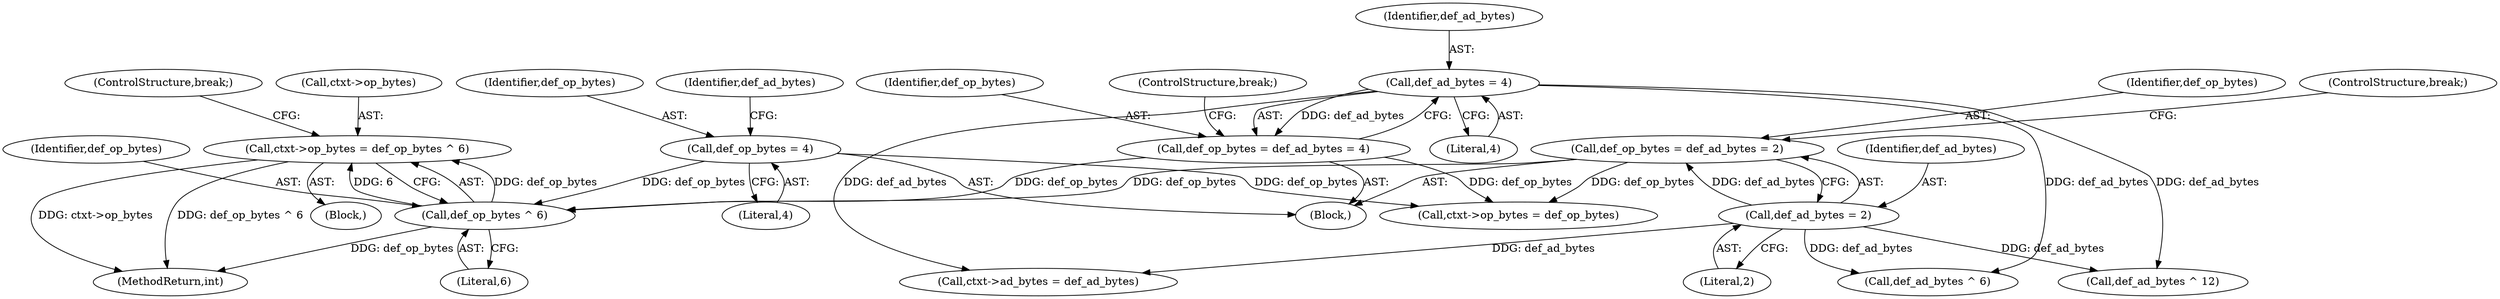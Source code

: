 digraph "0_linux_a430c9166312e1aa3d80bce32374233bdbfeba32@pointer" {
"1000285" [label="(Call,ctxt->op_bytes = def_op_bytes ^ 6)"];
"1000289" [label="(Call,def_op_bytes ^ 6)"];
"1000250" [label="(Call,def_op_bytes = 4)"];
"1000236" [label="(Call,def_op_bytes = def_ad_bytes = 2)"];
"1000238" [label="(Call,def_ad_bytes = 2)"];
"1000243" [label="(Call,def_op_bytes = def_ad_bytes = 4)"];
"1000245" [label="(Call,def_ad_bytes = 4)"];
"1000246" [label="(Identifier,def_ad_bytes)"];
"1000244" [label="(Identifier,def_op_bytes)"];
"1000237" [label="(Identifier,def_op_bytes)"];
"1000265" [label="(Call,ctxt->ad_bytes = def_ad_bytes)"];
"1000251" [label="(Identifier,def_op_bytes)"];
"1000254" [label="(Identifier,def_ad_bytes)"];
"1000239" [label="(Identifier,def_ad_bytes)"];
"1000232" [label="(Block,)"];
"1000240" [label="(Literal,2)"];
"1000280" [label="(Block,)"];
"1000310" [label="(Call,def_ad_bytes ^ 6)"];
"1000290" [label="(Identifier,def_op_bytes)"];
"1000260" [label="(Call,ctxt->op_bytes = def_op_bytes)"];
"1001017" [label="(MethodReturn,int)"];
"1000252" [label="(Literal,4)"];
"1000292" [label="(ControlStructure,break;)"];
"1000238" [label="(Call,def_ad_bytes = 2)"];
"1000241" [label="(ControlStructure,break;)"];
"1000248" [label="(ControlStructure,break;)"];
"1000236" [label="(Call,def_op_bytes = def_ad_bytes = 2)"];
"1000285" [label="(Call,ctxt->op_bytes = def_op_bytes ^ 6)"];
"1000247" [label="(Literal,4)"];
"1000286" [label="(Call,ctxt->op_bytes)"];
"1000289" [label="(Call,def_op_bytes ^ 6)"];
"1000250" [label="(Call,def_op_bytes = 4)"];
"1000245" [label="(Call,def_ad_bytes = 4)"];
"1000243" [label="(Call,def_op_bytes = def_ad_bytes = 4)"];
"1000302" [label="(Call,def_ad_bytes ^ 12)"];
"1000291" [label="(Literal,6)"];
"1000285" -> "1000280"  [label="AST: "];
"1000285" -> "1000289"  [label="CFG: "];
"1000286" -> "1000285"  [label="AST: "];
"1000289" -> "1000285"  [label="AST: "];
"1000292" -> "1000285"  [label="CFG: "];
"1000285" -> "1001017"  [label="DDG: ctxt->op_bytes"];
"1000285" -> "1001017"  [label="DDG: def_op_bytes ^ 6"];
"1000289" -> "1000285"  [label="DDG: def_op_bytes"];
"1000289" -> "1000285"  [label="DDG: 6"];
"1000289" -> "1000291"  [label="CFG: "];
"1000290" -> "1000289"  [label="AST: "];
"1000291" -> "1000289"  [label="AST: "];
"1000289" -> "1001017"  [label="DDG: def_op_bytes"];
"1000250" -> "1000289"  [label="DDG: def_op_bytes"];
"1000236" -> "1000289"  [label="DDG: def_op_bytes"];
"1000243" -> "1000289"  [label="DDG: def_op_bytes"];
"1000250" -> "1000232"  [label="AST: "];
"1000250" -> "1000252"  [label="CFG: "];
"1000251" -> "1000250"  [label="AST: "];
"1000252" -> "1000250"  [label="AST: "];
"1000254" -> "1000250"  [label="CFG: "];
"1000250" -> "1000260"  [label="DDG: def_op_bytes"];
"1000236" -> "1000232"  [label="AST: "];
"1000236" -> "1000238"  [label="CFG: "];
"1000237" -> "1000236"  [label="AST: "];
"1000238" -> "1000236"  [label="AST: "];
"1000241" -> "1000236"  [label="CFG: "];
"1000238" -> "1000236"  [label="DDG: def_ad_bytes"];
"1000236" -> "1000260"  [label="DDG: def_op_bytes"];
"1000238" -> "1000240"  [label="CFG: "];
"1000239" -> "1000238"  [label="AST: "];
"1000240" -> "1000238"  [label="AST: "];
"1000238" -> "1000265"  [label="DDG: def_ad_bytes"];
"1000238" -> "1000302"  [label="DDG: def_ad_bytes"];
"1000238" -> "1000310"  [label="DDG: def_ad_bytes"];
"1000243" -> "1000232"  [label="AST: "];
"1000243" -> "1000245"  [label="CFG: "];
"1000244" -> "1000243"  [label="AST: "];
"1000245" -> "1000243"  [label="AST: "];
"1000248" -> "1000243"  [label="CFG: "];
"1000245" -> "1000243"  [label="DDG: def_ad_bytes"];
"1000243" -> "1000260"  [label="DDG: def_op_bytes"];
"1000245" -> "1000247"  [label="CFG: "];
"1000246" -> "1000245"  [label="AST: "];
"1000247" -> "1000245"  [label="AST: "];
"1000245" -> "1000265"  [label="DDG: def_ad_bytes"];
"1000245" -> "1000302"  [label="DDG: def_ad_bytes"];
"1000245" -> "1000310"  [label="DDG: def_ad_bytes"];
}
